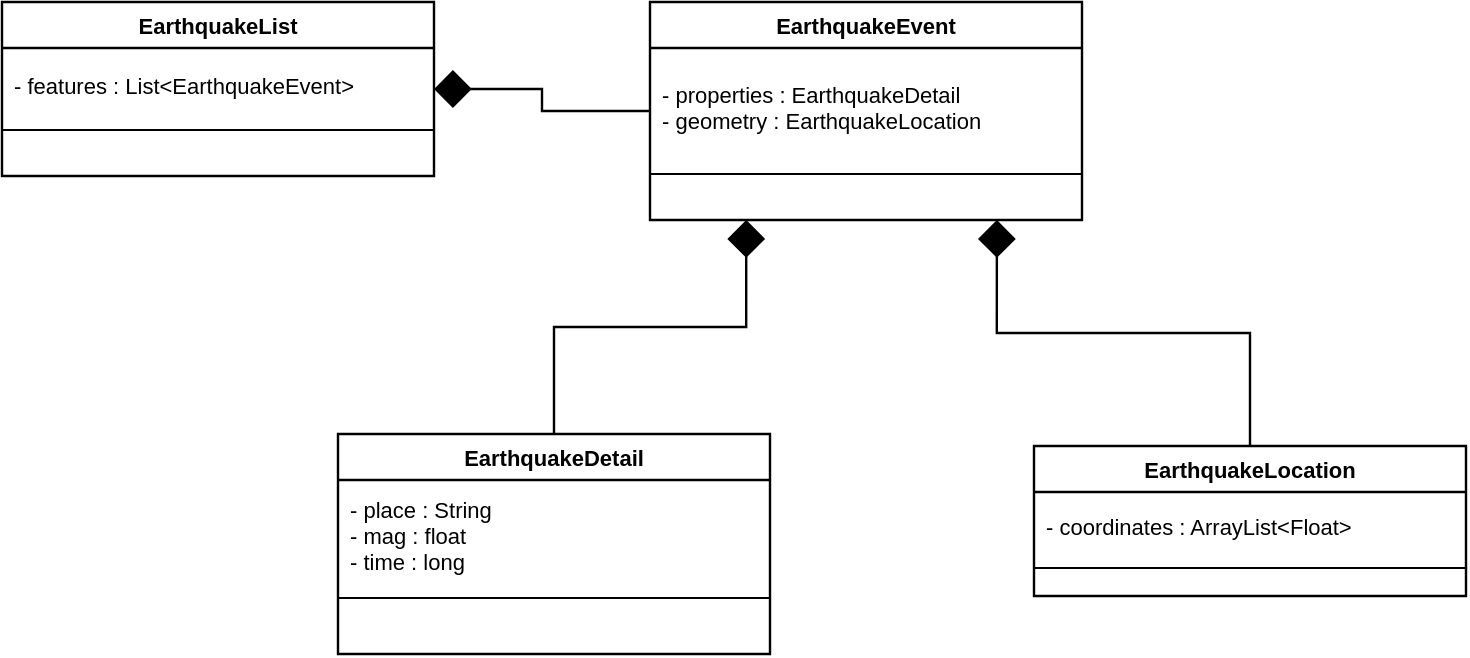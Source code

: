 <mxfile version="12.4.2" type="device" pages="1"><diagram id="G_g-KqrRZjFO45pLBuhO" name="Page-1"><mxGraphModel dx="1422" dy="862" grid="1" gridSize="10" guides="1" tooltips="1" connect="1" arrows="1" fold="1" page="1" pageScale="1" pageWidth="850" pageHeight="1100" math="0" shadow="0"><root><mxCell id="0"/><mxCell id="1" parent="0"/><mxCell id="K7Rf8L2rvujwsVqKQEi_-1" value="EarthquakeList" style="html=1;whiteSpace=wrap;swimlane;childLayout=stackLayout;horizontal=1;startSize=26;horizontalStack=0;resizeParent=1;resizeParentMax=0;resizeLast=0;collapsible=1;marginBottom=0;swimlaneFillColor=#ffffff;startSize=23;fontSize=11;fontColor=#000000;spacing=0;strokeOpacity=100;strokeWidth=1.2;" vertex="1" parent="1"><mxGeometry x="192" y="108" width="216" height="87" as="geometry"/></mxCell><mxCell id="K7Rf8L2rvujwsVqKQEi_-2" value="- features : List&lt;EarthquakeEvent&gt;" style="part=1;resizeHeight=0;strokeColor=none;fillColor=none;align=left;verticalAlign=middle;spacingLeft=4;spacingRight=4;overflow=hidden;rotatable=0;points=[[0,0.5],[1,0.5]];portConstraint=eastwest;swimlaneFillColor=#ffffff;strokeOpacity=100;fontSize=11;fontColor=#000000;" vertex="1" parent="K7Rf8L2rvujwsVqKQEi_-1"><mxGeometry y="23" width="216" height="37" as="geometry"/></mxCell><mxCell id="K7Rf8L2rvujwsVqKQEi_-3" value="" style="line;strokeWidth=1;fillColor=none;align=left;verticalAlign=middle;spacingTop=-1;spacingLeft=3;spacingRight=3;rotatable=0;labelPosition=right;points=[];portConstraint=eastwest;" vertex="1" parent="K7Rf8L2rvujwsVqKQEi_-1"><mxGeometry y="60" width="216" height="8" as="geometry"/></mxCell><mxCell id="K7Rf8L2rvujwsVqKQEi_-4" value="" style="part=1;resizeHeight=0;strokeColor=none;fillColor=none;align=left;verticalAlign=middle;spacingLeft=4;spacingRight=4;overflow=hidden;rotatable=0;points=[[0,0.5],[1,0.5]];portConstraint=eastwest;swimlaneFillColor=#ffffff;strokeOpacity=100;fontSize=11;" vertex="1" parent="K7Rf8L2rvujwsVqKQEi_-1"><mxGeometry y="68" width="216" height="19" as="geometry"/></mxCell><mxCell id="K7Rf8L2rvujwsVqKQEi_-5" value="EarthquakeDetail" style="html=1;whiteSpace=wrap;swimlane;childLayout=stackLayout;horizontal=1;startSize=26;horizontalStack=0;resizeParent=1;resizeParentMax=0;resizeLast=0;collapsible=1;marginBottom=0;swimlaneFillColor=#ffffff;startSize=23;fontSize=11;fontColor=#000000;spacing=0;strokeOpacity=100;strokeWidth=1.2;" vertex="1" parent="1"><mxGeometry x="360" y="324" width="216" height="110" as="geometry"/></mxCell><mxCell id="K7Rf8L2rvujwsVqKQEi_-6" value="- place : String&#10;- mag : float&#10;- time : long" style="part=1;resizeHeight=0;strokeColor=none;fillColor=none;align=left;verticalAlign=middle;spacingLeft=4;spacingRight=4;overflow=hidden;rotatable=0;points=[[0,0.5],[1,0.5]];portConstraint=eastwest;swimlaneFillColor=#ffffff;strokeOpacity=100;fontSize=11;fontColor=#000000;" vertex="1" parent="K7Rf8L2rvujwsVqKQEi_-5"><mxGeometry y="23" width="216" height="55" as="geometry"/></mxCell><mxCell id="K7Rf8L2rvujwsVqKQEi_-7" value="" style="line;strokeWidth=1;fillColor=none;align=left;verticalAlign=middle;spacingTop=-1;spacingLeft=3;spacingRight=3;rotatable=0;labelPosition=right;points=[];portConstraint=eastwest;" vertex="1" parent="K7Rf8L2rvujwsVqKQEi_-5"><mxGeometry y="78" width="216" height="8" as="geometry"/></mxCell><mxCell id="K7Rf8L2rvujwsVqKQEi_-8" value="" style="part=1;resizeHeight=0;strokeColor=none;fillColor=none;align=left;verticalAlign=middle;spacingLeft=4;spacingRight=4;overflow=hidden;rotatable=0;points=[[0,0.5],[1,0.5]];portConstraint=eastwest;swimlaneFillColor=#ffffff;strokeOpacity=100;fontSize=11;" vertex="1" parent="K7Rf8L2rvujwsVqKQEi_-5"><mxGeometry y="86" width="216" height="24" as="geometry"/></mxCell><mxCell id="K7Rf8L2rvujwsVqKQEi_-9" value="EarthquakeLocation" style="html=1;whiteSpace=wrap;swimlane;childLayout=stackLayout;horizontal=1;startSize=26;horizontalStack=0;resizeParent=1;resizeParentMax=0;resizeLast=0;collapsible=1;marginBottom=0;swimlaneFillColor=#ffffff;startSize=23;fontSize=11;fontColor=#000000;spacing=0;strokeOpacity=100;strokeWidth=1.2;" vertex="1" parent="1"><mxGeometry x="708" y="330" width="216" height="75" as="geometry"/></mxCell><mxCell id="K7Rf8L2rvujwsVqKQEi_-10" value="- coordinates : ArrayList&lt;Float&gt;" style="part=1;resizeHeight=0;strokeColor=none;fillColor=none;align=left;verticalAlign=middle;spacingLeft=4;spacingRight=4;overflow=hidden;rotatable=0;points=[[0,0.5],[1,0.5]];portConstraint=eastwest;swimlaneFillColor=#ffffff;strokeOpacity=100;fontSize=11;fontColor=#000000;" vertex="1" parent="K7Rf8L2rvujwsVqKQEi_-9"><mxGeometry y="23" width="216" height="34" as="geometry"/></mxCell><mxCell id="K7Rf8L2rvujwsVqKQEi_-11" value="" style="line;strokeWidth=1;fillColor=none;align=left;verticalAlign=middle;spacingTop=-1;spacingLeft=3;spacingRight=3;rotatable=0;labelPosition=right;points=[];portConstraint=eastwest;" vertex="1" parent="K7Rf8L2rvujwsVqKQEi_-9"><mxGeometry y="57" width="216" height="8" as="geometry"/></mxCell><mxCell id="K7Rf8L2rvujwsVqKQEi_-12" value="" style="part=1;resizeHeight=0;strokeColor=none;fillColor=none;align=left;verticalAlign=middle;spacingLeft=4;spacingRight=4;overflow=hidden;rotatable=0;points=[[0,0.5],[1,0.5]];portConstraint=eastwest;swimlaneFillColor=#ffffff;strokeOpacity=100;fontSize=11;" vertex="1" parent="K7Rf8L2rvujwsVqKQEi_-9"><mxGeometry y="65" width="216" height="10" as="geometry"/></mxCell><mxCell id="K7Rf8L2rvujwsVqKQEi_-13" value="EarthquakeEvent" style="html=1;whiteSpace=wrap;swimlane;childLayout=stackLayout;horizontal=1;startSize=26;horizontalStack=0;resizeParent=1;resizeParentMax=0;resizeLast=0;collapsible=1;marginBottom=0;swimlaneFillColor=#ffffff;startSize=23;fontSize=11;fontColor=#000000;spacing=0;strokeOpacity=100;strokeWidth=1.2;" vertex="1" parent="1"><mxGeometry x="516" y="108" width="216" height="109" as="geometry"/></mxCell><mxCell id="K7Rf8L2rvujwsVqKQEi_-14" value="- properties : EarthquakeDetail&#10;- geometry : EarthquakeLocation" style="part=1;resizeHeight=0;strokeColor=none;fillColor=none;align=left;verticalAlign=middle;spacingLeft=4;spacingRight=4;overflow=hidden;rotatable=0;points=[[0,0.5],[1,0.5]];portConstraint=eastwest;swimlaneFillColor=#ffffff;strokeOpacity=100;fontSize=11;fontColor=#000000;" vertex="1" parent="K7Rf8L2rvujwsVqKQEi_-13"><mxGeometry y="23" width="216" height="59" as="geometry"/></mxCell><mxCell id="K7Rf8L2rvujwsVqKQEi_-15" value="" style="line;strokeWidth=1;fillColor=none;align=left;verticalAlign=middle;spacingTop=-1;spacingLeft=3;spacingRight=3;rotatable=0;labelPosition=right;points=[];portConstraint=eastwest;" vertex="1" parent="K7Rf8L2rvujwsVqKQEi_-13"><mxGeometry y="82" width="216" height="8" as="geometry"/></mxCell><mxCell id="K7Rf8L2rvujwsVqKQEi_-16" value="" style="part=1;resizeHeight=0;strokeColor=none;fillColor=none;align=left;verticalAlign=middle;spacingLeft=4;spacingRight=4;overflow=hidden;rotatable=0;points=[[0,0.5],[1,0.5]];portConstraint=eastwest;swimlaneFillColor=#ffffff;strokeOpacity=100;fontSize=11;" vertex="1" parent="K7Rf8L2rvujwsVqKQEi_-13"><mxGeometry y="90" width="216" height="19" as="geometry"/></mxCell><mxCell id="K7Rf8L2rvujwsVqKQEi_-17" value="" style="html=1;jettySize=18;fontSize=11;strokeWidth=1.2;rounded=1;arcSize=0;edgeStyle=orthogonalEdgeStyle;startArrow=diamond;endFill=1;startSize=16;endArrow=none;exitX=1.003;exitY=0.5;exitPerimeter=1;entryX=-0.003;entryY=0.5;entryPerimeter=1;" edge="1" parent="1" source="K7Rf8L2rvujwsVqKQEi_-1" target="K7Rf8L2rvujwsVqKQEi_-13"><mxGeometry width="100" height="100" relative="1" as="geometry"/></mxCell><mxCell id="K7Rf8L2rvujwsVqKQEi_-18" value="" style="html=1;jettySize=18;fontSize=11;strokeWidth=1.2;rounded=1;arcSize=0;edgeStyle=orthogonalEdgeStyle;startArrow=diamond;endFill=1;startSize=16;endArrow=none;exitX=0.22;exitY=1.005;exitPerimeter=1;entryX=0.5;entryY=-0.006;entryPerimeter=1;" edge="1" parent="1" source="K7Rf8L2rvujwsVqKQEi_-13" target="K7Rf8L2rvujwsVqKQEi_-5"><mxGeometry width="100" height="100" relative="1" as="geometry"/></mxCell><mxCell id="K7Rf8L2rvujwsVqKQEi_-19" value="" style="html=1;jettySize=18;fontSize=11;strokeWidth=1.2;rounded=1;arcSize=0;edgeStyle=orthogonalEdgeStyle;startArrow=diamond;endFill=1;startSize=16;endArrow=none;exitX=0.806;exitY=1.005;exitPerimeter=1;entryX=0.5;entryY=-0.007;entryPerimeter=1;" edge="1" parent="1" source="K7Rf8L2rvujwsVqKQEi_-13" target="K7Rf8L2rvujwsVqKQEi_-9"><mxGeometry width="100" height="100" relative="1" as="geometry"/></mxCell></root></mxGraphModel></diagram></mxfile>